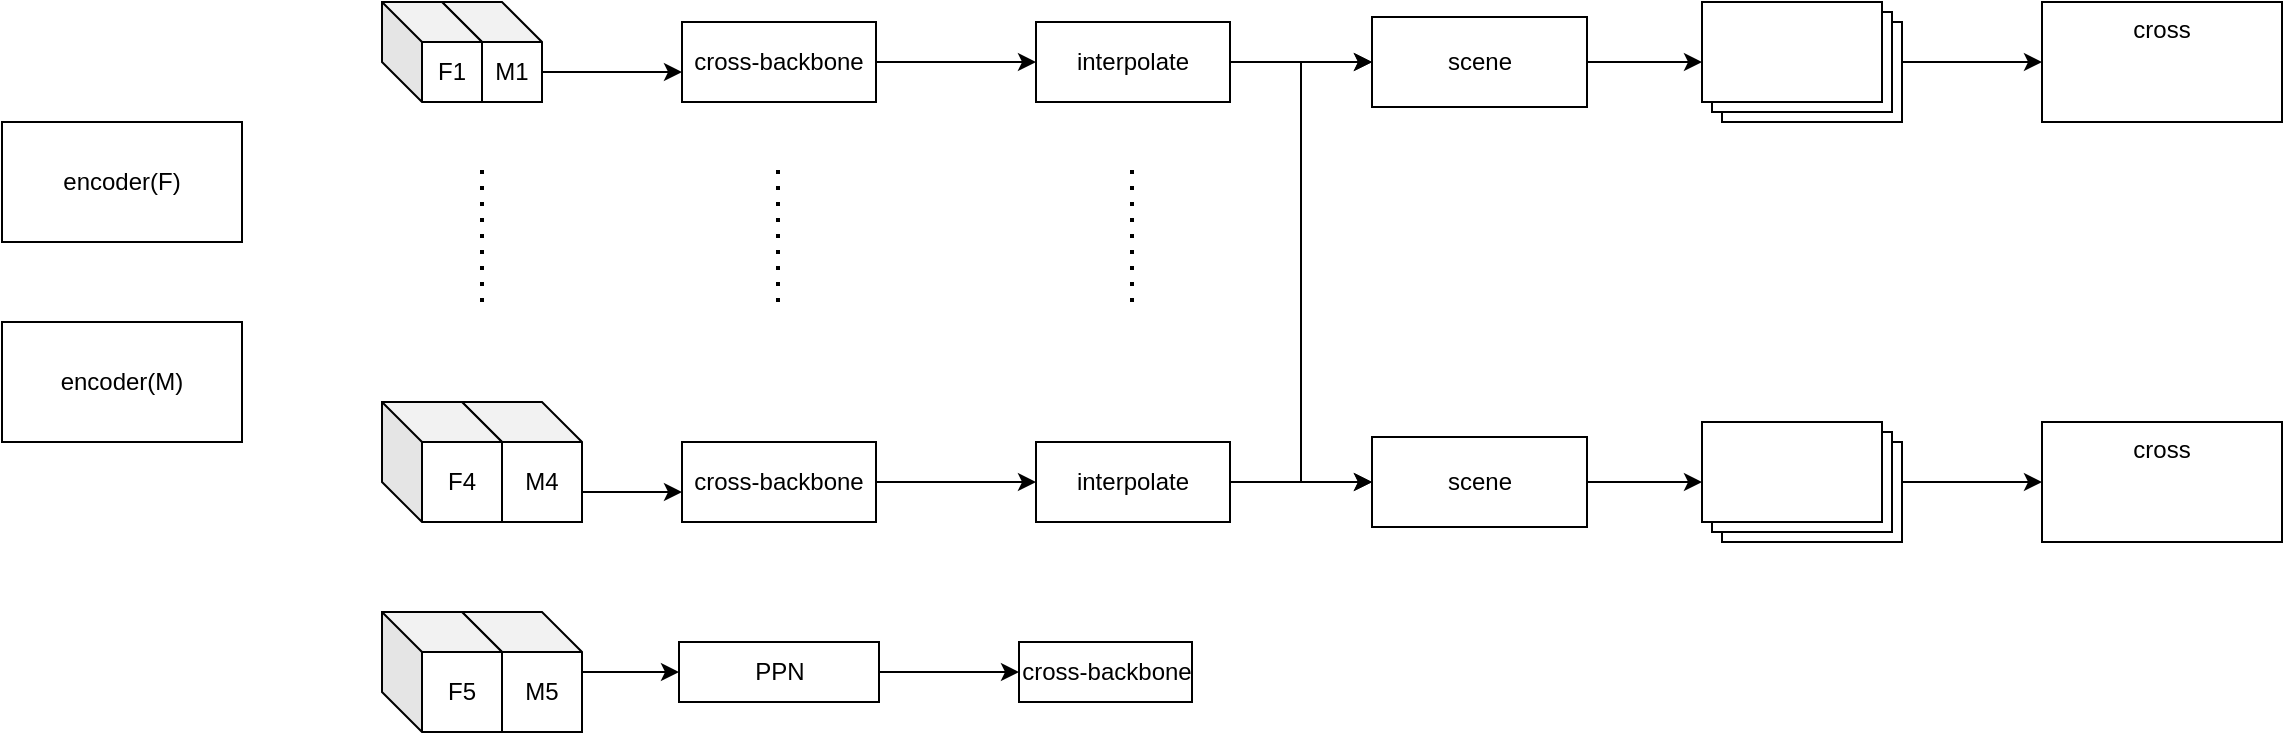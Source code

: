 <mxfile version="22.1.4" type="github">
  <diagram name="Page-1" id="c7558073-3199-34d8-9f00-42111426c3f3">
    <mxGraphModel dx="1562" dy="822" grid="1" gridSize="15" guides="1" tooltips="1" connect="1" arrows="1" fold="1" page="1" pageScale="1" pageWidth="826" pageHeight="1169" background="none" math="0" shadow="0">
      <root>
        <mxCell id="0" />
        <mxCell id="1" parent="0" />
        <mxCell id="O6FPAVJZKU98d6ffYM_A-98" value="encoder(F)" style="rounded=0;whiteSpace=wrap;html=1;" vertex="1" parent="1">
          <mxGeometry x="80" y="250" width="120" height="60" as="geometry" />
        </mxCell>
        <mxCell id="O6FPAVJZKU98d6ffYM_A-99" value="&lt;font style=&quot;vertical-align: inherit;&quot;&gt;&lt;font style=&quot;vertical-align: inherit;&quot;&gt;&lt;font style=&quot;vertical-align: inherit;&quot;&gt;&lt;font style=&quot;vertical-align: inherit;&quot;&gt;encoder(M)&lt;/font&gt;&lt;/font&gt;&lt;/font&gt;&lt;/font&gt;" style="rounded=0;whiteSpace=wrap;html=1;" vertex="1" parent="1">
          <mxGeometry x="80" y="350" width="120" height="60" as="geometry" />
        </mxCell>
        <mxCell id="O6FPAVJZKU98d6ffYM_A-100" value="M1" style="shape=cube;whiteSpace=wrap;html=1;boundedLbl=1;backgroundOutline=1;darkOpacity=0.05;darkOpacity2=0.1;" vertex="1" parent="1">
          <mxGeometry x="300" y="190" width="50" height="50" as="geometry" />
        </mxCell>
        <mxCell id="O6FPAVJZKU98d6ffYM_A-101" value="F1" style="shape=cube;whiteSpace=wrap;html=1;boundedLbl=1;backgroundOutline=1;darkOpacity=0.05;darkOpacity2=0.1;" vertex="1" parent="1">
          <mxGeometry x="270" y="190" width="50" height="50" as="geometry" />
        </mxCell>
        <mxCell id="O6FPAVJZKU98d6ffYM_A-104" value="M4" style="shape=cube;whiteSpace=wrap;html=1;boundedLbl=1;backgroundOutline=1;darkOpacity=0.05;darkOpacity2=0.1;" vertex="1" parent="1">
          <mxGeometry x="310" y="390" width="60" height="60" as="geometry" />
        </mxCell>
        <mxCell id="O6FPAVJZKU98d6ffYM_A-105" value="F4" style="shape=cube;whiteSpace=wrap;html=1;boundedLbl=1;backgroundOutline=1;darkOpacity=0.05;darkOpacity2=0.1;" vertex="1" parent="1">
          <mxGeometry x="270" y="390" width="60" height="60" as="geometry" />
        </mxCell>
        <mxCell id="O6FPAVJZKU98d6ffYM_A-106" value="" style="endArrow=none;dashed=1;html=1;dashPattern=1 3;strokeWidth=2;rounded=0;" edge="1" parent="1">
          <mxGeometry width="50" height="50" relative="1" as="geometry">
            <mxPoint x="320" y="340" as="sourcePoint" />
            <mxPoint x="320" y="270" as="targetPoint" />
            <Array as="points">
              <mxPoint x="320" y="310" />
              <mxPoint x="320" y="300" />
            </Array>
          </mxGeometry>
        </mxCell>
        <mxCell id="O6FPAVJZKU98d6ffYM_A-143" value="" style="edgeStyle=orthogonalEdgeStyle;rounded=0;orthogonalLoop=1;jettySize=auto;html=1;" edge="1" parent="1" source="O6FPAVJZKU98d6ffYM_A-108" target="O6FPAVJZKU98d6ffYM_A-142">
          <mxGeometry relative="1" as="geometry" />
        </mxCell>
        <mxCell id="O6FPAVJZKU98d6ffYM_A-108" value="cross-backbone" style="rounded=0;whiteSpace=wrap;html=1;" vertex="1" parent="1">
          <mxGeometry x="420" y="200" width="97" height="40" as="geometry" />
        </mxCell>
        <mxCell id="O6FPAVJZKU98d6ffYM_A-109" value="" style="endArrow=classic;html=1;rounded=0;exitX=0;exitY=0;exitDx=50;exitDy=35;exitPerimeter=0;" edge="1" parent="1" source="O6FPAVJZKU98d6ffYM_A-100">
          <mxGeometry width="50" height="50" relative="1" as="geometry">
            <mxPoint x="380" y="270" as="sourcePoint" />
            <mxPoint x="420" y="225" as="targetPoint" />
            <Array as="points" />
          </mxGeometry>
        </mxCell>
        <mxCell id="O6FPAVJZKU98d6ffYM_A-145" value="" style="edgeStyle=orthogonalEdgeStyle;rounded=0;orthogonalLoop=1;jettySize=auto;html=1;" edge="1" parent="1" source="O6FPAVJZKU98d6ffYM_A-110" target="O6FPAVJZKU98d6ffYM_A-144">
          <mxGeometry relative="1" as="geometry" />
        </mxCell>
        <mxCell id="O6FPAVJZKU98d6ffYM_A-110" value="cross-backbone" style="rounded=0;whiteSpace=wrap;html=1;" vertex="1" parent="1">
          <mxGeometry x="420" y="410" width="97" height="40" as="geometry" />
        </mxCell>
        <mxCell id="O6FPAVJZKU98d6ffYM_A-111" value="" style="endArrow=classic;html=1;rounded=0;exitX=0;exitY=0;exitDx=50;exitDy=35;exitPerimeter=0;" edge="1" parent="1">
          <mxGeometry width="50" height="50" relative="1" as="geometry">
            <mxPoint x="370" y="435" as="sourcePoint" />
            <mxPoint x="420" y="435" as="targetPoint" />
            <Array as="points" />
          </mxGeometry>
        </mxCell>
        <mxCell id="O6FPAVJZKU98d6ffYM_A-141" value="" style="edgeStyle=orthogonalEdgeStyle;rounded=0;orthogonalLoop=1;jettySize=auto;html=1;" edge="1" parent="1" source="O6FPAVJZKU98d6ffYM_A-136" target="O6FPAVJZKU98d6ffYM_A-140">
          <mxGeometry relative="1" as="geometry" />
        </mxCell>
        <mxCell id="O6FPAVJZKU98d6ffYM_A-136" value="PPN" style="rounded=0;whiteSpace=wrap;html=1;" vertex="1" parent="1">
          <mxGeometry x="418.5" y="510" width="100" height="30" as="geometry" />
        </mxCell>
        <mxCell id="O6FPAVJZKU98d6ffYM_A-139" value="" style="edgeStyle=orthogonalEdgeStyle;rounded=0;orthogonalLoop=1;jettySize=auto;html=1;" edge="1" parent="1" source="O6FPAVJZKU98d6ffYM_A-137" target="O6FPAVJZKU98d6ffYM_A-136">
          <mxGeometry relative="1" as="geometry" />
        </mxCell>
        <mxCell id="O6FPAVJZKU98d6ffYM_A-137" value="M5" style="shape=cube;whiteSpace=wrap;html=1;boundedLbl=1;backgroundOutline=1;darkOpacity=0.05;darkOpacity2=0.1;" vertex="1" parent="1">
          <mxGeometry x="310" y="495" width="60" height="60" as="geometry" />
        </mxCell>
        <mxCell id="O6FPAVJZKU98d6ffYM_A-138" value="F5" style="shape=cube;whiteSpace=wrap;html=1;boundedLbl=1;backgroundOutline=1;darkOpacity=0.05;darkOpacity2=0.1;" vertex="1" parent="1">
          <mxGeometry x="270" y="495" width="60" height="60" as="geometry" />
        </mxCell>
        <mxCell id="O6FPAVJZKU98d6ffYM_A-140" value="cross-backbone" style="whiteSpace=wrap;html=1;rounded=0;" vertex="1" parent="1">
          <mxGeometry x="588.5" y="510" width="86.5" height="30" as="geometry" />
        </mxCell>
        <mxCell id="O6FPAVJZKU98d6ffYM_A-153" value="" style="edgeStyle=orthogonalEdgeStyle;rounded=0;orthogonalLoop=1;jettySize=auto;html=1;" edge="1" parent="1" source="O6FPAVJZKU98d6ffYM_A-142" target="O6FPAVJZKU98d6ffYM_A-152">
          <mxGeometry relative="1" as="geometry" />
        </mxCell>
        <mxCell id="O6FPAVJZKU98d6ffYM_A-157" style="edgeStyle=orthogonalEdgeStyle;rounded=0;orthogonalLoop=1;jettySize=auto;html=1;exitX=1;exitY=0.5;exitDx=0;exitDy=0;entryX=0;entryY=0.5;entryDx=0;entryDy=0;" edge="1" parent="1" source="O6FPAVJZKU98d6ffYM_A-142" target="O6FPAVJZKU98d6ffYM_A-154">
          <mxGeometry relative="1" as="geometry" />
        </mxCell>
        <mxCell id="O6FPAVJZKU98d6ffYM_A-142" value="interpolate" style="rounded=0;whiteSpace=wrap;html=1;" vertex="1" parent="1">
          <mxGeometry x="597" y="200" width="97" height="40" as="geometry" />
        </mxCell>
        <mxCell id="O6FPAVJZKU98d6ffYM_A-155" value="" style="edgeStyle=orthogonalEdgeStyle;rounded=0;orthogonalLoop=1;jettySize=auto;html=1;" edge="1" parent="1" source="O6FPAVJZKU98d6ffYM_A-144" target="O6FPAVJZKU98d6ffYM_A-154">
          <mxGeometry relative="1" as="geometry" />
        </mxCell>
        <mxCell id="O6FPAVJZKU98d6ffYM_A-156" style="edgeStyle=orthogonalEdgeStyle;rounded=0;orthogonalLoop=1;jettySize=auto;html=1;exitX=1;exitY=0.5;exitDx=0;exitDy=0;entryX=0;entryY=0.5;entryDx=0;entryDy=0;" edge="1" parent="1" source="O6FPAVJZKU98d6ffYM_A-144" target="O6FPAVJZKU98d6ffYM_A-152">
          <mxGeometry relative="1" as="geometry" />
        </mxCell>
        <mxCell id="O6FPAVJZKU98d6ffYM_A-144" value="interpolate" style="rounded=0;whiteSpace=wrap;html=1;" vertex="1" parent="1">
          <mxGeometry x="597" y="410" width="97" height="40" as="geometry" />
        </mxCell>
        <mxCell id="O6FPAVJZKU98d6ffYM_A-146" value="" style="endArrow=none;dashed=1;html=1;dashPattern=1 3;strokeWidth=2;rounded=0;" edge="1" parent="1">
          <mxGeometry width="50" height="50" relative="1" as="geometry">
            <mxPoint x="468" y="340" as="sourcePoint" />
            <mxPoint x="468" y="270" as="targetPoint" />
            <Array as="points">
              <mxPoint x="468" y="310" />
              <mxPoint x="468" y="300" />
            </Array>
          </mxGeometry>
        </mxCell>
        <mxCell id="O6FPAVJZKU98d6ffYM_A-147" value="" style="endArrow=none;dashed=1;html=1;dashPattern=1 3;strokeWidth=2;rounded=0;" edge="1" parent="1">
          <mxGeometry width="50" height="50" relative="1" as="geometry">
            <mxPoint x="645" y="340" as="sourcePoint" />
            <mxPoint x="645" y="270" as="targetPoint" />
            <Array as="points">
              <mxPoint x="645" y="310" />
              <mxPoint x="645" y="300" />
            </Array>
          </mxGeometry>
        </mxCell>
        <mxCell id="O6FPAVJZKU98d6ffYM_A-162" value="" style="edgeStyle=orthogonalEdgeStyle;rounded=0;orthogonalLoop=1;jettySize=auto;html=1;" edge="1" parent="1" source="O6FPAVJZKU98d6ffYM_A-152" target="O6FPAVJZKU98d6ffYM_A-160">
          <mxGeometry relative="1" as="geometry" />
        </mxCell>
        <mxCell id="O6FPAVJZKU98d6ffYM_A-152" value="scene" style="whiteSpace=wrap;html=1;rounded=0;" vertex="1" parent="1">
          <mxGeometry x="765" y="197.5" width="107.5" height="45" as="geometry" />
        </mxCell>
        <mxCell id="O6FPAVJZKU98d6ffYM_A-163" value="" style="edgeStyle=orthogonalEdgeStyle;rounded=0;orthogonalLoop=1;jettySize=auto;html=1;" edge="1" parent="1" source="O6FPAVJZKU98d6ffYM_A-154" target="O6FPAVJZKU98d6ffYM_A-161">
          <mxGeometry relative="1" as="geometry" />
        </mxCell>
        <mxCell id="O6FPAVJZKU98d6ffYM_A-154" value="scene" style="whiteSpace=wrap;html=1;rounded=0;" vertex="1" parent="1">
          <mxGeometry x="765" y="407.5" width="107.5" height="45" as="geometry" />
        </mxCell>
        <mxCell id="O6FPAVJZKU98d6ffYM_A-165" value="" style="edgeStyle=orthogonalEdgeStyle;rounded=0;orthogonalLoop=1;jettySize=auto;html=1;" edge="1" parent="1" source="O6FPAVJZKU98d6ffYM_A-160" target="O6FPAVJZKU98d6ffYM_A-164">
          <mxGeometry relative="1" as="geometry" />
        </mxCell>
        <mxCell id="O6FPAVJZKU98d6ffYM_A-160" value="" style="verticalLabelPosition=bottom;verticalAlign=top;html=1;shape=mxgraph.basic.layered_rect;dx=10;outlineConnect=0;whiteSpace=wrap;" vertex="1" parent="1">
          <mxGeometry x="930" y="190" width="100" height="60" as="geometry" />
        </mxCell>
        <mxCell id="O6FPAVJZKU98d6ffYM_A-167" value="" style="edgeStyle=orthogonalEdgeStyle;rounded=0;orthogonalLoop=1;jettySize=auto;html=1;" edge="1" parent="1" source="O6FPAVJZKU98d6ffYM_A-161" target="O6FPAVJZKU98d6ffYM_A-166">
          <mxGeometry relative="1" as="geometry" />
        </mxCell>
        <mxCell id="O6FPAVJZKU98d6ffYM_A-161" value="" style="verticalLabelPosition=bottom;verticalAlign=top;html=1;shape=mxgraph.basic.layered_rect;dx=10;outlineConnect=0;whiteSpace=wrap;" vertex="1" parent="1">
          <mxGeometry x="930" y="400" width="100" height="60" as="geometry" />
        </mxCell>
        <mxCell id="O6FPAVJZKU98d6ffYM_A-164" value="cross" style="whiteSpace=wrap;html=1;verticalAlign=top;" vertex="1" parent="1">
          <mxGeometry x="1100" y="190" width="120" height="60" as="geometry" />
        </mxCell>
        <mxCell id="O6FPAVJZKU98d6ffYM_A-166" value="cross" style="whiteSpace=wrap;html=1;verticalAlign=top;" vertex="1" parent="1">
          <mxGeometry x="1100" y="400" width="120" height="60" as="geometry" />
        </mxCell>
      </root>
    </mxGraphModel>
  </diagram>
</mxfile>
